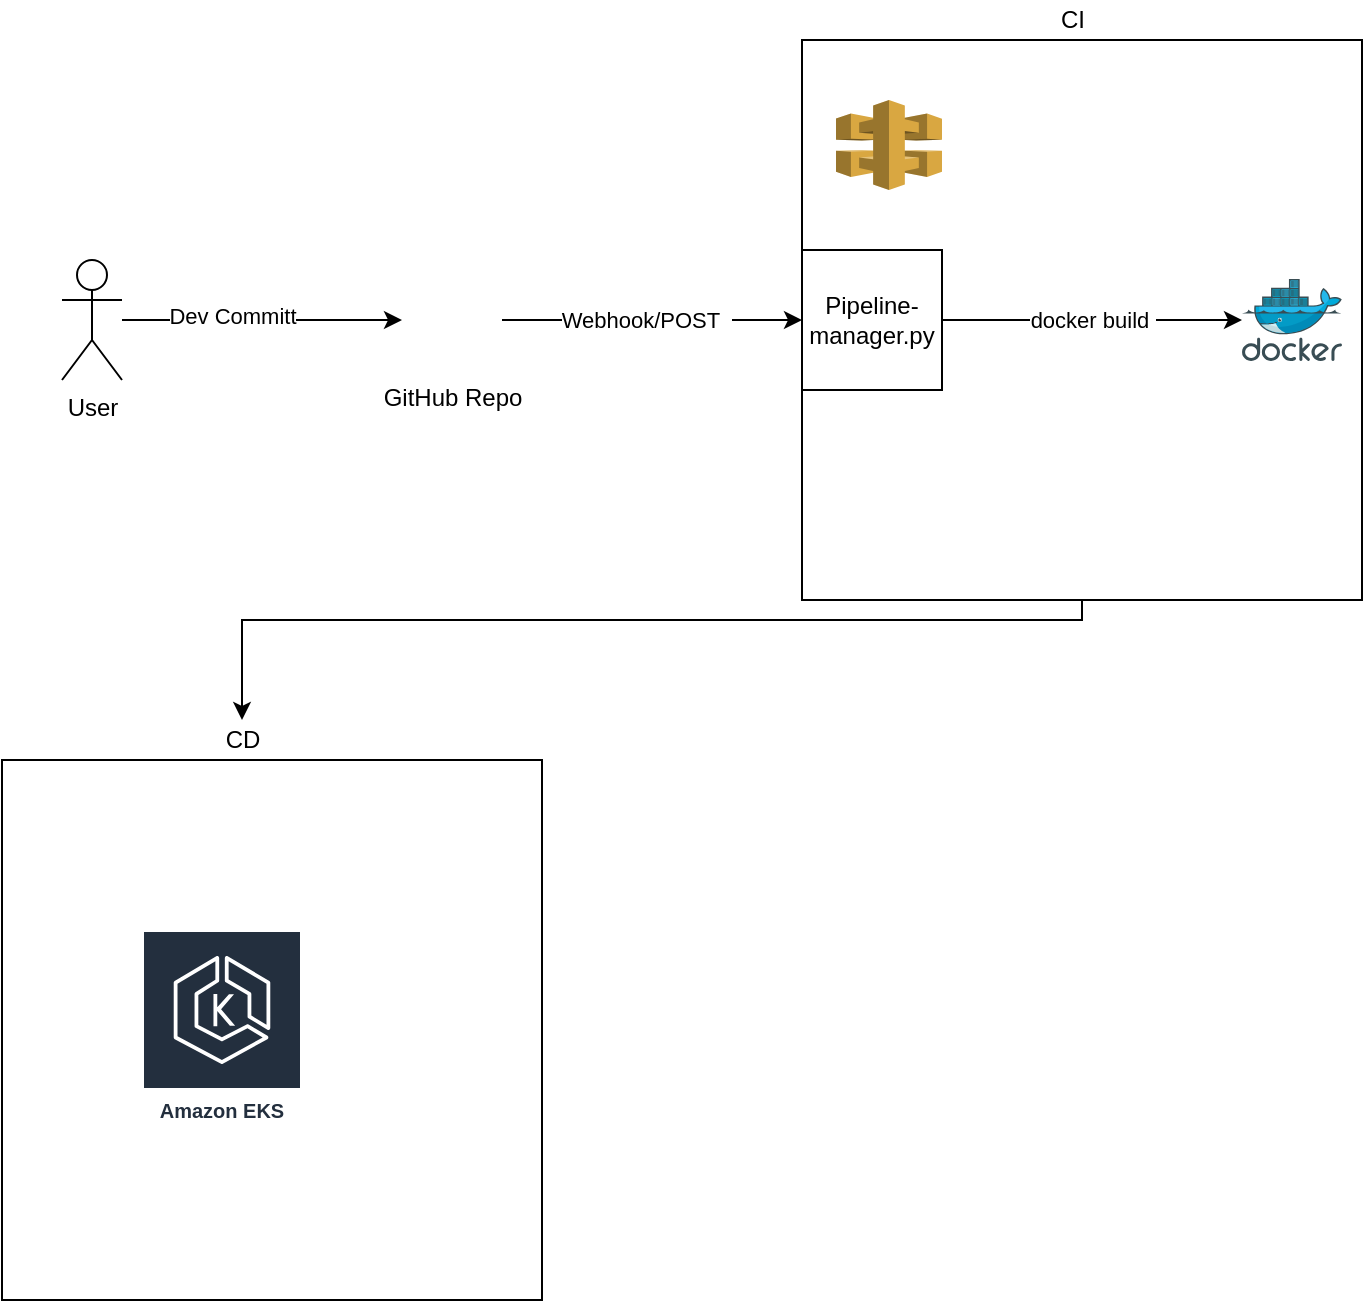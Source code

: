 <mxfile version="17.4.6" type="device"><diagram id="DIjpKiL7aqYyCrEikYk1" name="Page-1"><mxGraphModel dx="856" dy="600" grid="1" gridSize="10" guides="1" tooltips="1" connect="1" arrows="1" fold="1" page="1" pageScale="1" pageWidth="850" pageHeight="1100" math="0" shadow="0"><root><mxCell id="0"/><mxCell id="1" parent="0"/><mxCell id="klbfPIyu_TLF5Cdq-jpE-6" style="edgeStyle=orthogonalEdgeStyle;rounded=0;orthogonalLoop=1;jettySize=auto;html=1;entryX=0;entryY=0.5;entryDx=0;entryDy=0;" edge="1" parent="1" source="klbfPIyu_TLF5Cdq-jpE-1" target="klbfPIyu_TLF5Cdq-jpE-2"><mxGeometry relative="1" as="geometry"/></mxCell><mxCell id="klbfPIyu_TLF5Cdq-jpE-7" value="Dev Committ" style="edgeLabel;html=1;align=center;verticalAlign=middle;resizable=0;points=[];" vertex="1" connectable="0" parent="klbfPIyu_TLF5Cdq-jpE-6"><mxGeometry x="-0.215" y="2" relative="1" as="geometry"><mxPoint as="offset"/></mxGeometry></mxCell><mxCell id="klbfPIyu_TLF5Cdq-jpE-1" value="User" style="shape=umlActor;verticalLabelPosition=bottom;verticalAlign=top;html=1;outlineConnect=0;" vertex="1" parent="1"><mxGeometry x="70" y="150" width="30" height="60" as="geometry"/></mxCell><mxCell id="klbfPIyu_TLF5Cdq-jpE-9" style="edgeStyle=orthogonalEdgeStyle;rounded=0;orthogonalLoop=1;jettySize=auto;html=1;entryX=0;entryY=0.5;entryDx=0;entryDy=0;" edge="1" parent="1" source="klbfPIyu_TLF5Cdq-jpE-2" target="klbfPIyu_TLF5Cdq-jpE-8"><mxGeometry relative="1" as="geometry"/></mxCell><mxCell id="klbfPIyu_TLF5Cdq-jpE-10" value="Webhook/POST&amp;nbsp;&amp;nbsp;" style="edgeLabel;html=1;align=center;verticalAlign=middle;resizable=0;points=[];" vertex="1" connectable="0" parent="klbfPIyu_TLF5Cdq-jpE-9"><mxGeometry x="-0.201" y="-1" relative="1" as="geometry"><mxPoint x="12" y="-1" as="offset"/></mxGeometry></mxCell><mxCell id="klbfPIyu_TLF5Cdq-jpE-2" value="GitHub Repo" style="shape=image;html=1;verticalAlign=top;verticalLabelPosition=bottom;labelBackgroundColor=#ffffff;imageAspect=0;aspect=fixed;image=https://cdn4.iconfinder.com/data/icons/ionicons/512/icon-social-github-128.png" vertex="1" parent="1"><mxGeometry x="240" y="155" width="50" height="50" as="geometry"/></mxCell><mxCell id="klbfPIyu_TLF5Cdq-jpE-23" style="edgeStyle=orthogonalEdgeStyle;rounded=0;orthogonalLoop=1;jettySize=auto;html=1;" edge="1" parent="1" source="klbfPIyu_TLF5Cdq-jpE-15" target="klbfPIyu_TLF5Cdq-jpE-20"><mxGeometry relative="1" as="geometry"><Array as="points"><mxPoint x="580" y="330"/><mxPoint x="160" y="330"/></Array></mxGeometry></mxCell><mxCell id="klbfPIyu_TLF5Cdq-jpE-15" value="" style="whiteSpace=wrap;html=1;aspect=fixed;" vertex="1" parent="1"><mxGeometry x="440" y="40" width="280" height="280" as="geometry"/></mxCell><mxCell id="klbfPIyu_TLF5Cdq-jpE-12" value="" style="edgeStyle=orthogonalEdgeStyle;rounded=0;orthogonalLoop=1;jettySize=auto;html=1;" edge="1" parent="1" source="klbfPIyu_TLF5Cdq-jpE-8" target="klbfPIyu_TLF5Cdq-jpE-11"><mxGeometry relative="1" as="geometry"/></mxCell><mxCell id="klbfPIyu_TLF5Cdq-jpE-13" value="docker build&amp;nbsp;" style="edgeLabel;html=1;align=center;verticalAlign=middle;resizable=0;points=[];" vertex="1" connectable="0" parent="klbfPIyu_TLF5Cdq-jpE-12"><mxGeometry x="0.227" y="2" relative="1" as="geometry"><mxPoint x="-17" y="2" as="offset"/></mxGeometry></mxCell><mxCell id="klbfPIyu_TLF5Cdq-jpE-8" value="Pipeline-manager.py" style="whiteSpace=wrap;html=1;aspect=fixed;" vertex="1" parent="1"><mxGeometry x="440" y="145" width="70" height="70" as="geometry"/></mxCell><mxCell id="klbfPIyu_TLF5Cdq-jpE-11" value="" style="sketch=0;aspect=fixed;html=1;points=[];align=center;image;fontSize=12;image=img/lib/mscae/Docker.svg;" vertex="1" parent="1"><mxGeometry x="660" y="159.5" width="50" height="41" as="geometry"/></mxCell><mxCell id="klbfPIyu_TLF5Cdq-jpE-18" value="CI" style="text;html=1;align=center;verticalAlign=middle;resizable=0;points=[];autosize=1;strokeColor=none;fillColor=none;" vertex="1" parent="1"><mxGeometry x="560" y="20" width="30" height="20" as="geometry"/></mxCell><mxCell id="klbfPIyu_TLF5Cdq-jpE-19" value="" style="whiteSpace=wrap;html=1;aspect=fixed;" vertex="1" parent="1"><mxGeometry x="40" y="400" width="270" height="270" as="geometry"/></mxCell><mxCell id="klbfPIyu_TLF5Cdq-jpE-20" value="CD" style="text;html=1;align=center;verticalAlign=middle;resizable=0;points=[];autosize=1;strokeColor=none;fillColor=none;" vertex="1" parent="1"><mxGeometry x="145" y="380" width="30" height="20" as="geometry"/></mxCell><mxCell id="klbfPIyu_TLF5Cdq-jpE-21" value="Amazon EKS" style="sketch=0;outlineConnect=0;fontColor=#232F3E;gradientColor=none;strokeColor=#ffffff;fillColor=#232F3E;dashed=0;verticalLabelPosition=middle;verticalAlign=bottom;align=center;html=1;whiteSpace=wrap;fontSize=10;fontStyle=1;spacing=3;shape=mxgraph.aws4.productIcon;prIcon=mxgraph.aws4.eks;" vertex="1" parent="1"><mxGeometry x="110" y="485" width="80" height="100" as="geometry"/></mxCell><mxCell id="klbfPIyu_TLF5Cdq-jpE-24" value="" style="outlineConnect=0;dashed=0;verticalLabelPosition=bottom;verticalAlign=top;align=center;html=1;shape=mxgraph.aws3.api_gateway;fillColor=#D9A741;gradientColor=none;" vertex="1" parent="1"><mxGeometry x="457" y="70" width="53" height="45" as="geometry"/></mxCell></root></mxGraphModel></diagram></mxfile>